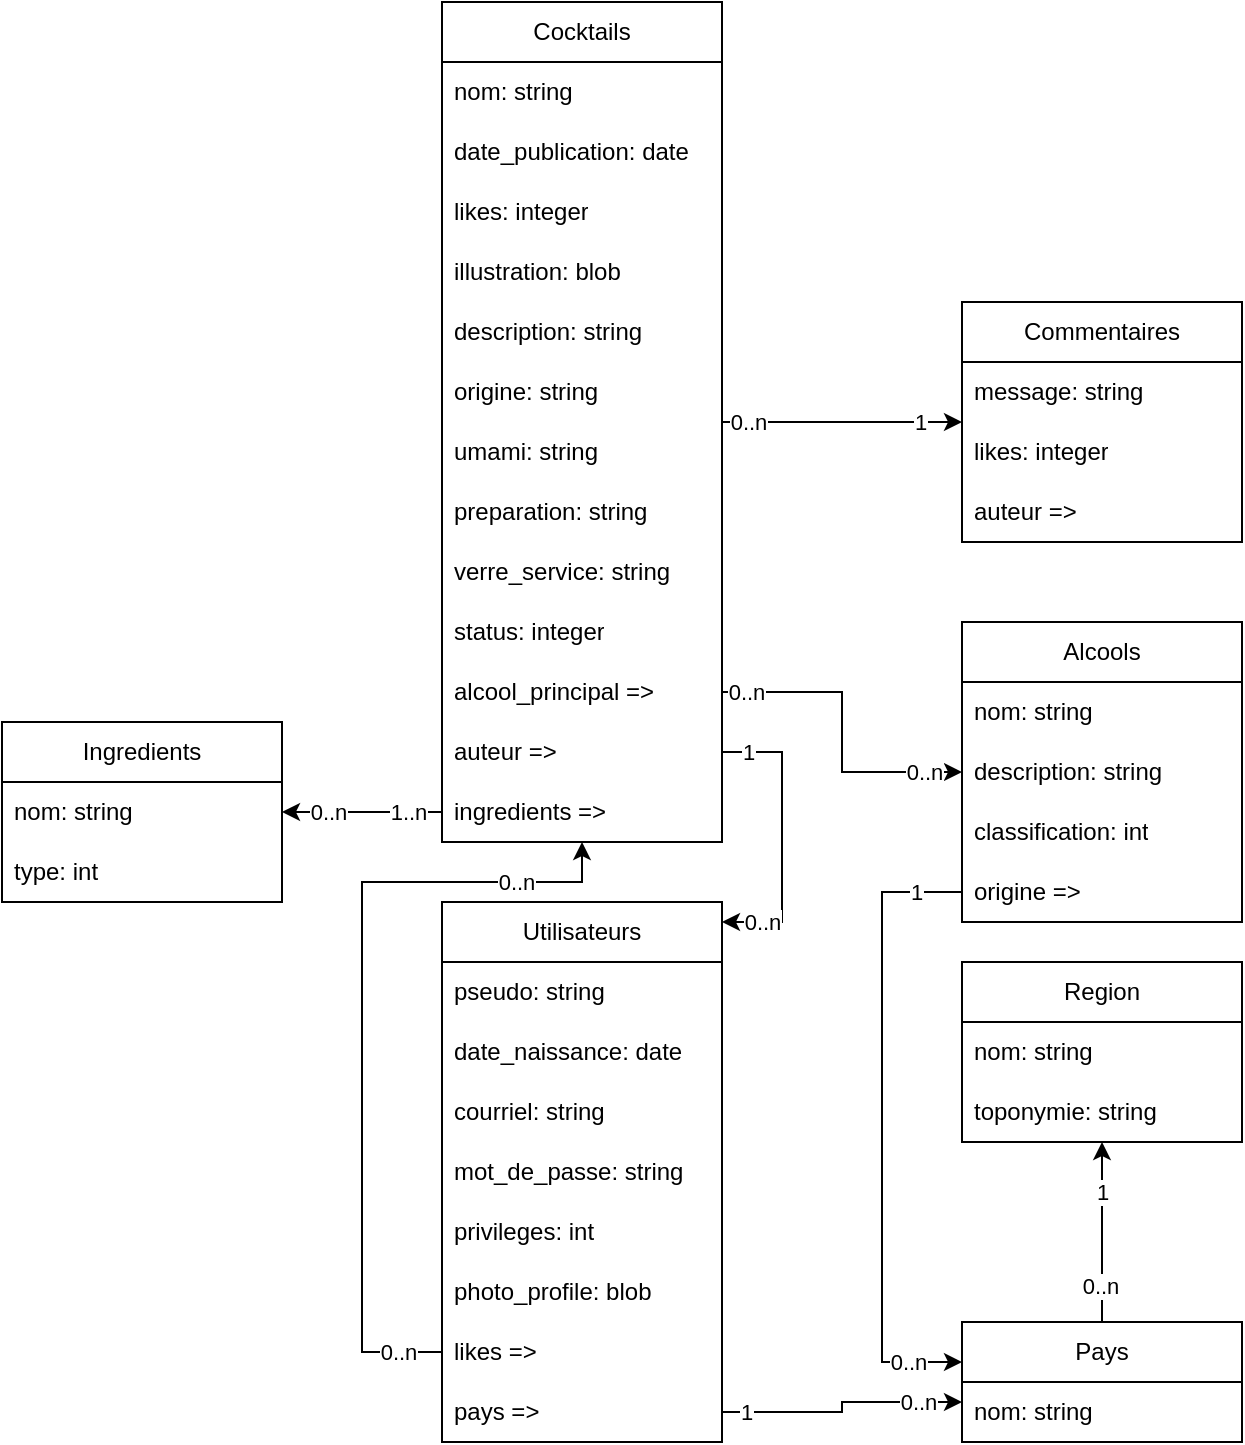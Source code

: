 <mxfile version="23.1.8" type="device">
  <diagram name="Page-1" id="0RjzO_vX5Hmuwzk0iwXM">
    <mxGraphModel dx="1562" dy="865" grid="1" gridSize="10" guides="1" tooltips="1" connect="1" arrows="1" fold="1" page="1" pageScale="1" pageWidth="620" pageHeight="720" math="0" shadow="0">
      <root>
        <mxCell id="0" />
        <mxCell id="1" parent="0" />
        <mxCell id="NcCKYLdqtOQ77jZNN_l9-61" style="edgeStyle=orthogonalEdgeStyle;rounded=0;orthogonalLoop=1;jettySize=auto;html=1;" parent="1" source="NcCKYLdqtOQ77jZNN_l9-9" target="NcCKYLdqtOQ77jZNN_l9-18" edge="1">
          <mxGeometry relative="1" as="geometry" />
        </mxCell>
        <mxCell id="NaeJS93ZZUOXWNgeZACe-12" value="0..n" style="edgeLabel;html=1;align=center;verticalAlign=middle;resizable=0;points=[];" parent="NcCKYLdqtOQ77jZNN_l9-61" vertex="1" connectable="0">
          <mxGeometry x="-0.796" relative="1" as="geometry">
            <mxPoint x="1" as="offset" />
          </mxGeometry>
        </mxCell>
        <mxCell id="NaeJS93ZZUOXWNgeZACe-13" value="1" style="edgeLabel;html=1;align=center;verticalAlign=middle;resizable=0;points=[];" parent="NcCKYLdqtOQ77jZNN_l9-61" vertex="1" connectable="0">
          <mxGeometry x="0.652" relative="1" as="geometry">
            <mxPoint as="offset" />
          </mxGeometry>
        </mxCell>
        <mxCell id="NcCKYLdqtOQ77jZNN_l9-9" value="Cocktails" style="swimlane;fontStyle=0;childLayout=stackLayout;horizontal=1;startSize=30;horizontalStack=0;resizeParent=1;resizeParentMax=0;resizeLast=0;collapsible=1;marginBottom=0;whiteSpace=wrap;html=1;" parent="1" vertex="1">
          <mxGeometry x="220" width="140" height="420" as="geometry" />
        </mxCell>
        <mxCell id="NcCKYLdqtOQ77jZNN_l9-10" value="nom: string" style="text;strokeColor=none;fillColor=none;align=left;verticalAlign=middle;spacingLeft=4;spacingRight=4;overflow=hidden;points=[[0,0.5],[1,0.5]];portConstraint=eastwest;rotatable=0;whiteSpace=wrap;html=1;" parent="NcCKYLdqtOQ77jZNN_l9-9" vertex="1">
          <mxGeometry y="30" width="140" height="30" as="geometry" />
        </mxCell>
        <mxCell id="NcCKYLdqtOQ77jZNN_l9-54" value="date_publication: date" style="text;strokeColor=none;fillColor=none;align=left;verticalAlign=middle;spacingLeft=4;spacingRight=4;overflow=hidden;points=[[0,0.5],[1,0.5]];portConstraint=eastwest;rotatable=0;whiteSpace=wrap;html=1;" parent="NcCKYLdqtOQ77jZNN_l9-9" vertex="1">
          <mxGeometry y="60" width="140" height="30" as="geometry" />
        </mxCell>
        <mxCell id="NcCKYLdqtOQ77jZNN_l9-55" value="likes: integer" style="text;strokeColor=none;fillColor=none;align=left;verticalAlign=middle;spacingLeft=4;spacingRight=4;overflow=hidden;points=[[0,0.5],[1,0.5]];portConstraint=eastwest;rotatable=0;whiteSpace=wrap;html=1;" parent="NcCKYLdqtOQ77jZNN_l9-9" vertex="1">
          <mxGeometry y="90" width="140" height="30" as="geometry" />
        </mxCell>
        <mxCell id="NcCKYLdqtOQ77jZNN_l9-56" value="illustration: blob" style="text;strokeColor=none;fillColor=none;align=left;verticalAlign=middle;spacingLeft=4;spacingRight=4;overflow=hidden;points=[[0,0.5],[1,0.5]];portConstraint=eastwest;rotatable=0;whiteSpace=wrap;html=1;" parent="NcCKYLdqtOQ77jZNN_l9-9" vertex="1">
          <mxGeometry y="120" width="140" height="30" as="geometry" />
        </mxCell>
        <mxCell id="NcCKYLdqtOQ77jZNN_l9-11" value="description: string" style="text;strokeColor=none;fillColor=none;align=left;verticalAlign=middle;spacingLeft=4;spacingRight=4;overflow=hidden;points=[[0,0.5],[1,0.5]];portConstraint=eastwest;rotatable=0;whiteSpace=wrap;html=1;" parent="NcCKYLdqtOQ77jZNN_l9-9" vertex="1">
          <mxGeometry y="150" width="140" height="30" as="geometry" />
        </mxCell>
        <mxCell id="NcCKYLdqtOQ77jZNN_l9-12" value="origine: string" style="text;strokeColor=none;fillColor=none;align=left;verticalAlign=middle;spacingLeft=4;spacingRight=4;overflow=hidden;points=[[0,0.5],[1,0.5]];portConstraint=eastwest;rotatable=0;whiteSpace=wrap;html=1;" parent="NcCKYLdqtOQ77jZNN_l9-9" vertex="1">
          <mxGeometry y="180" width="140" height="30" as="geometry" />
        </mxCell>
        <mxCell id="NcCKYLdqtOQ77jZNN_l9-13" value="umami: string" style="text;strokeColor=none;fillColor=none;align=left;verticalAlign=middle;spacingLeft=4;spacingRight=4;overflow=hidden;points=[[0,0.5],[1,0.5]];portConstraint=eastwest;rotatable=0;whiteSpace=wrap;html=1;" parent="NcCKYLdqtOQ77jZNN_l9-9" vertex="1">
          <mxGeometry y="210" width="140" height="30" as="geometry" />
        </mxCell>
        <mxCell id="NcCKYLdqtOQ77jZNN_l9-15" value="preparation: string" style="text;strokeColor=none;fillColor=none;align=left;verticalAlign=middle;spacingLeft=4;spacingRight=4;overflow=hidden;points=[[0,0.5],[1,0.5]];portConstraint=eastwest;rotatable=0;whiteSpace=wrap;html=1;" parent="NcCKYLdqtOQ77jZNN_l9-9" vertex="1">
          <mxGeometry y="240" width="140" height="30" as="geometry" />
        </mxCell>
        <mxCell id="NcCKYLdqtOQ77jZNN_l9-16" value="verre_service: string" style="text;strokeColor=none;fillColor=none;align=left;verticalAlign=middle;spacingLeft=4;spacingRight=4;overflow=hidden;points=[[0,0.5],[1,0.5]];portConstraint=eastwest;rotatable=0;whiteSpace=wrap;html=1;" parent="NcCKYLdqtOQ77jZNN_l9-9" vertex="1">
          <mxGeometry y="270" width="140" height="30" as="geometry" />
        </mxCell>
        <mxCell id="NcCKYLdqtOQ77jZNN_l9-17" value="status: integer" style="text;strokeColor=none;fillColor=none;align=left;verticalAlign=middle;spacingLeft=4;spacingRight=4;overflow=hidden;points=[[0,0.5],[1,0.5]];portConstraint=eastwest;rotatable=0;whiteSpace=wrap;html=1;" parent="NcCKYLdqtOQ77jZNN_l9-9" vertex="1">
          <mxGeometry y="300" width="140" height="30" as="geometry" />
        </mxCell>
        <mxCell id="NcCKYLdqtOQ77jZNN_l9-14" value="alcool_principal =&amp;gt;" style="text;strokeColor=none;fillColor=none;align=left;verticalAlign=middle;spacingLeft=4;spacingRight=4;overflow=hidden;points=[[0,0.5],[1,0.5]];portConstraint=eastwest;rotatable=0;whiteSpace=wrap;html=1;" parent="NcCKYLdqtOQ77jZNN_l9-9" vertex="1">
          <mxGeometry y="330" width="140" height="30" as="geometry" />
        </mxCell>
        <mxCell id="NcCKYLdqtOQ77jZNN_l9-57" value="auteur =&amp;gt;" style="text;strokeColor=none;fillColor=none;align=left;verticalAlign=middle;spacingLeft=4;spacingRight=4;overflow=hidden;points=[[0,0.5],[1,0.5]];portConstraint=eastwest;rotatable=0;whiteSpace=wrap;html=1;" parent="NcCKYLdqtOQ77jZNN_l9-9" vertex="1">
          <mxGeometry y="360" width="140" height="30" as="geometry" />
        </mxCell>
        <mxCell id="NaeJS93ZZUOXWNgeZACe-1" value="ingredients =&amp;gt;" style="text;strokeColor=none;fillColor=none;align=left;verticalAlign=middle;spacingLeft=4;spacingRight=4;overflow=hidden;points=[[0,0.5],[1,0.5]];portConstraint=eastwest;rotatable=0;whiteSpace=wrap;html=1;" parent="NcCKYLdqtOQ77jZNN_l9-9" vertex="1">
          <mxGeometry y="390" width="140" height="30" as="geometry" />
        </mxCell>
        <mxCell id="NcCKYLdqtOQ77jZNN_l9-18" value="Commentaires" style="swimlane;fontStyle=0;childLayout=stackLayout;horizontal=1;startSize=30;horizontalStack=0;resizeParent=1;resizeParentMax=0;resizeLast=0;collapsible=1;marginBottom=0;whiteSpace=wrap;html=1;" parent="1" vertex="1">
          <mxGeometry x="480" y="150" width="140" height="120" as="geometry" />
        </mxCell>
        <mxCell id="NcCKYLdqtOQ77jZNN_l9-19" value="message: string" style="text;strokeColor=none;fillColor=none;align=left;verticalAlign=middle;spacingLeft=4;spacingRight=4;overflow=hidden;points=[[0,0.5],[1,0.5]];portConstraint=eastwest;rotatable=0;whiteSpace=wrap;html=1;" parent="NcCKYLdqtOQ77jZNN_l9-18" vertex="1">
          <mxGeometry y="30" width="140" height="30" as="geometry" />
        </mxCell>
        <mxCell id="NcCKYLdqtOQ77jZNN_l9-21" value="likes: integer" style="text;strokeColor=none;fillColor=none;align=left;verticalAlign=middle;spacingLeft=4;spacingRight=4;overflow=hidden;points=[[0,0.5],[1,0.5]];portConstraint=eastwest;rotatable=0;whiteSpace=wrap;html=1;" parent="NcCKYLdqtOQ77jZNN_l9-18" vertex="1">
          <mxGeometry y="60" width="140" height="30" as="geometry" />
        </mxCell>
        <mxCell id="NcCKYLdqtOQ77jZNN_l9-20" value="auteur =&amp;gt;" style="text;strokeColor=none;fillColor=none;align=left;verticalAlign=middle;spacingLeft=4;spacingRight=4;overflow=hidden;points=[[0,0.5],[1,0.5]];portConstraint=eastwest;rotatable=0;whiteSpace=wrap;html=1;" parent="NcCKYLdqtOQ77jZNN_l9-18" vertex="1">
          <mxGeometry y="90" width="140" height="30" as="geometry" />
        </mxCell>
        <mxCell id="NcCKYLdqtOQ77jZNN_l9-23" value="Utilisateurs" style="swimlane;fontStyle=0;childLayout=stackLayout;horizontal=1;startSize=30;horizontalStack=0;resizeParent=1;resizeParentMax=0;resizeLast=0;collapsible=1;marginBottom=0;whiteSpace=wrap;html=1;" parent="1" vertex="1">
          <mxGeometry x="220" y="450" width="140" height="270" as="geometry" />
        </mxCell>
        <mxCell id="NcCKYLdqtOQ77jZNN_l9-24" value="pseudo: string" style="text;strokeColor=none;fillColor=none;align=left;verticalAlign=middle;spacingLeft=4;spacingRight=4;overflow=hidden;points=[[0,0.5],[1,0.5]];portConstraint=eastwest;rotatable=0;whiteSpace=wrap;html=1;" parent="NcCKYLdqtOQ77jZNN_l9-23" vertex="1">
          <mxGeometry y="30" width="140" height="30" as="geometry" />
        </mxCell>
        <mxCell id="NcCKYLdqtOQ77jZNN_l9-26" value="date_naissance: date" style="text;strokeColor=none;fillColor=none;align=left;verticalAlign=middle;spacingLeft=4;spacingRight=4;overflow=hidden;points=[[0,0.5],[1,0.5]];portConstraint=eastwest;rotatable=0;whiteSpace=wrap;html=1;" parent="NcCKYLdqtOQ77jZNN_l9-23" vertex="1">
          <mxGeometry y="60" width="140" height="30" as="geometry" />
        </mxCell>
        <mxCell id="NcCKYLdqtOQ77jZNN_l9-28" value="courriel: string" style="text;strokeColor=none;fillColor=none;align=left;verticalAlign=middle;spacingLeft=4;spacingRight=4;overflow=hidden;points=[[0,0.5],[1,0.5]];portConstraint=eastwest;rotatable=0;whiteSpace=wrap;html=1;" parent="NcCKYLdqtOQ77jZNN_l9-23" vertex="1">
          <mxGeometry y="90" width="140" height="30" as="geometry" />
        </mxCell>
        <mxCell id="NcCKYLdqtOQ77jZNN_l9-30" value="mot_de_passe: string" style="text;strokeColor=none;fillColor=none;align=left;verticalAlign=middle;spacingLeft=4;spacingRight=4;overflow=hidden;points=[[0,0.5],[1,0.5]];portConstraint=eastwest;rotatable=0;whiteSpace=wrap;html=1;" parent="NcCKYLdqtOQ77jZNN_l9-23" vertex="1">
          <mxGeometry y="120" width="140" height="30" as="geometry" />
        </mxCell>
        <mxCell id="NcCKYLdqtOQ77jZNN_l9-62" value="privileges: int" style="text;strokeColor=none;fillColor=none;align=left;verticalAlign=middle;spacingLeft=4;spacingRight=4;overflow=hidden;points=[[0,0.5],[1,0.5]];portConstraint=eastwest;rotatable=0;whiteSpace=wrap;html=1;" parent="NcCKYLdqtOQ77jZNN_l9-23" vertex="1">
          <mxGeometry y="150" width="140" height="30" as="geometry" />
        </mxCell>
        <mxCell id="MxrSyHOzD8Zu3LCX7Q7L-2" value="photo_profile: blob" style="text;strokeColor=none;fillColor=none;align=left;verticalAlign=middle;spacingLeft=4;spacingRight=4;overflow=hidden;points=[[0,0.5],[1,0.5]];portConstraint=eastwest;rotatable=0;whiteSpace=wrap;html=1;" vertex="1" parent="NcCKYLdqtOQ77jZNN_l9-23">
          <mxGeometry y="180" width="140" height="30" as="geometry" />
        </mxCell>
        <mxCell id="MxrSyHOzD8Zu3LCX7Q7L-1" value="likes =&amp;gt;" style="text;strokeColor=none;fillColor=none;align=left;verticalAlign=middle;spacingLeft=4;spacingRight=4;overflow=hidden;points=[[0,0.5],[1,0.5]];portConstraint=eastwest;rotatable=0;whiteSpace=wrap;html=1;" vertex="1" parent="NcCKYLdqtOQ77jZNN_l9-23">
          <mxGeometry y="210" width="140" height="30" as="geometry" />
        </mxCell>
        <mxCell id="NcCKYLdqtOQ77jZNN_l9-29" value="pays =&amp;gt;" style="text;strokeColor=none;fillColor=none;align=left;verticalAlign=middle;spacingLeft=4;spacingRight=4;overflow=hidden;points=[[0,0.5],[1,0.5]];portConstraint=eastwest;rotatable=0;whiteSpace=wrap;html=1;" parent="NcCKYLdqtOQ77jZNN_l9-23" vertex="1">
          <mxGeometry y="240" width="140" height="30" as="geometry" />
        </mxCell>
        <mxCell id="NcCKYLdqtOQ77jZNN_l9-52" style="edgeStyle=orthogonalEdgeStyle;rounded=0;orthogonalLoop=1;jettySize=auto;html=1;noEdgeStyle=1;" parent="1" source="NcCKYLdqtOQ77jZNN_l9-31" target="NcCKYLdqtOQ77jZNN_l9-35" edge="1">
          <mxGeometry relative="1" as="geometry" />
        </mxCell>
        <mxCell id="NaeJS93ZZUOXWNgeZACe-20" value="0..n" style="edgeLabel;html=1;align=center;verticalAlign=middle;resizable=0;points=[];" parent="NcCKYLdqtOQ77jZNN_l9-52" vertex="1" connectable="0">
          <mxGeometry x="-0.594" y="1" relative="1" as="geometry">
            <mxPoint as="offset" />
          </mxGeometry>
        </mxCell>
        <mxCell id="NaeJS93ZZUOXWNgeZACe-21" value="1" style="edgeLabel;html=1;align=center;verticalAlign=middle;resizable=0;points=[];" parent="NcCKYLdqtOQ77jZNN_l9-52" vertex="1" connectable="0">
          <mxGeometry x="0.463" y="-1" relative="1" as="geometry">
            <mxPoint x="-1" y="1" as="offset" />
          </mxGeometry>
        </mxCell>
        <mxCell id="NcCKYLdqtOQ77jZNN_l9-31" value="Pays" style="swimlane;fontStyle=0;childLayout=stackLayout;horizontal=1;startSize=30;horizontalStack=0;resizeParent=1;resizeParentMax=0;resizeLast=0;collapsible=1;marginBottom=0;whiteSpace=wrap;html=1;" parent="1" vertex="1">
          <mxGeometry x="480" y="660" width="140" height="60" as="geometry" />
        </mxCell>
        <mxCell id="NcCKYLdqtOQ77jZNN_l9-32" value="nom: string" style="text;strokeColor=none;fillColor=none;align=left;verticalAlign=middle;spacingLeft=4;spacingRight=4;overflow=hidden;points=[[0,0.5],[1,0.5]];portConstraint=eastwest;rotatable=0;whiteSpace=wrap;html=1;" parent="NcCKYLdqtOQ77jZNN_l9-31" vertex="1">
          <mxGeometry y="30" width="140" height="30" as="geometry" />
        </mxCell>
        <mxCell id="NcCKYLdqtOQ77jZNN_l9-35" value="Region" style="swimlane;fontStyle=0;childLayout=stackLayout;horizontal=1;startSize=30;horizontalStack=0;resizeParent=1;resizeParentMax=0;resizeLast=0;collapsible=1;marginBottom=0;whiteSpace=wrap;html=1;" parent="1" vertex="1">
          <mxGeometry x="480" y="480" width="140" height="90" as="geometry" />
        </mxCell>
        <mxCell id="NcCKYLdqtOQ77jZNN_l9-36" value="nom: string" style="text;strokeColor=none;fillColor=none;align=left;verticalAlign=middle;spacingLeft=4;spacingRight=4;overflow=hidden;points=[[0,0.5],[1,0.5]];portConstraint=eastwest;rotatable=0;whiteSpace=wrap;html=1;" parent="NcCKYLdqtOQ77jZNN_l9-35" vertex="1">
          <mxGeometry y="30" width="140" height="30" as="geometry" />
        </mxCell>
        <mxCell id="NcCKYLdqtOQ77jZNN_l9-37" value="toponymie: string" style="text;strokeColor=none;fillColor=none;align=left;verticalAlign=middle;spacingLeft=4;spacingRight=4;overflow=hidden;points=[[0,0.5],[1,0.5]];portConstraint=eastwest;rotatable=0;whiteSpace=wrap;html=1;" parent="NcCKYLdqtOQ77jZNN_l9-35" vertex="1">
          <mxGeometry y="60" width="140" height="30" as="geometry" />
        </mxCell>
        <mxCell id="NcCKYLdqtOQ77jZNN_l9-39" value="Alcools" style="swimlane;fontStyle=0;childLayout=stackLayout;horizontal=1;startSize=30;horizontalStack=0;resizeParent=1;resizeParentMax=0;resizeLast=0;collapsible=1;marginBottom=0;whiteSpace=wrap;html=1;" parent="1" vertex="1">
          <mxGeometry x="480" y="310" width="140" height="150" as="geometry" />
        </mxCell>
        <mxCell id="NcCKYLdqtOQ77jZNN_l9-40" value="nom: string" style="text;strokeColor=none;fillColor=none;align=left;verticalAlign=middle;spacingLeft=4;spacingRight=4;overflow=hidden;points=[[0,0.5],[1,0.5]];portConstraint=eastwest;rotatable=0;whiteSpace=wrap;html=1;" parent="NcCKYLdqtOQ77jZNN_l9-39" vertex="1">
          <mxGeometry y="30" width="140" height="30" as="geometry" />
        </mxCell>
        <mxCell id="NcCKYLdqtOQ77jZNN_l9-43" value="description: string" style="text;strokeColor=none;fillColor=none;align=left;verticalAlign=middle;spacingLeft=4;spacingRight=4;overflow=hidden;points=[[0,0.5],[1,0.5]];portConstraint=eastwest;rotatable=0;whiteSpace=wrap;html=1;" parent="NcCKYLdqtOQ77jZNN_l9-39" vertex="1">
          <mxGeometry y="60" width="140" height="30" as="geometry" />
        </mxCell>
        <mxCell id="NcCKYLdqtOQ77jZNN_l9-44" value="classification: int" style="text;strokeColor=none;fillColor=none;align=left;verticalAlign=middle;spacingLeft=4;spacingRight=4;overflow=hidden;points=[[0,0.5],[1,0.5]];portConstraint=eastwest;rotatable=0;whiteSpace=wrap;html=1;" parent="NcCKYLdqtOQ77jZNN_l9-39" vertex="1">
          <mxGeometry y="90" width="140" height="30" as="geometry" />
        </mxCell>
        <mxCell id="4blfwGCRyrbkTSb_o58b-1" value="origine =&amp;gt;" style="text;strokeColor=none;fillColor=none;align=left;verticalAlign=middle;spacingLeft=4;spacingRight=4;overflow=hidden;points=[[0,0.5],[1,0.5]];portConstraint=eastwest;rotatable=0;whiteSpace=wrap;html=1;" parent="NcCKYLdqtOQ77jZNN_l9-39" vertex="1">
          <mxGeometry y="120" width="140" height="30" as="geometry" />
        </mxCell>
        <mxCell id="NcCKYLdqtOQ77jZNN_l9-51" style="edgeStyle=orthogonalEdgeStyle;rounded=0;orthogonalLoop=1;jettySize=auto;html=1;" parent="1" source="NcCKYLdqtOQ77jZNN_l9-29" target="NcCKYLdqtOQ77jZNN_l9-31" edge="1">
          <mxGeometry relative="1" as="geometry">
            <Array as="points">
              <mxPoint x="420" y="705" />
              <mxPoint x="420" y="700" />
            </Array>
          </mxGeometry>
        </mxCell>
        <mxCell id="NaeJS93ZZUOXWNgeZACe-18" value="1" style="edgeLabel;html=1;align=center;verticalAlign=middle;resizable=0;points=[];" parent="NcCKYLdqtOQ77jZNN_l9-51" vertex="1" connectable="0">
          <mxGeometry x="-0.804" relative="1" as="geometry">
            <mxPoint as="offset" />
          </mxGeometry>
        </mxCell>
        <mxCell id="NaeJS93ZZUOXWNgeZACe-19" value="0..n" style="edgeLabel;html=1;align=center;verticalAlign=middle;resizable=0;points=[];" parent="NcCKYLdqtOQ77jZNN_l9-51" vertex="1" connectable="0">
          <mxGeometry x="0.644" relative="1" as="geometry">
            <mxPoint as="offset" />
          </mxGeometry>
        </mxCell>
        <mxCell id="NcCKYLdqtOQ77jZNN_l9-59" style="edgeStyle=orthogonalEdgeStyle;rounded=0;orthogonalLoop=1;jettySize=auto;html=1;" parent="1" source="NcCKYLdqtOQ77jZNN_l9-14" target="NcCKYLdqtOQ77jZNN_l9-39" edge="1">
          <mxGeometry relative="1" as="geometry" />
        </mxCell>
        <mxCell id="NaeJS93ZZUOXWNgeZACe-14" value="0..n" style="edgeLabel;html=1;align=center;verticalAlign=middle;resizable=0;points=[];" parent="NcCKYLdqtOQ77jZNN_l9-59" vertex="1" connectable="0">
          <mxGeometry x="-0.856" relative="1" as="geometry">
            <mxPoint as="offset" />
          </mxGeometry>
        </mxCell>
        <mxCell id="NaeJS93ZZUOXWNgeZACe-15" value="0..n" style="edgeLabel;html=1;align=center;verticalAlign=middle;resizable=0;points=[];" parent="NcCKYLdqtOQ77jZNN_l9-59" vertex="1" connectable="0">
          <mxGeometry x="0.756" relative="1" as="geometry">
            <mxPoint as="offset" />
          </mxGeometry>
        </mxCell>
        <mxCell id="4blfwGCRyrbkTSb_o58b-2" style="edgeStyle=orthogonalEdgeStyle;rounded=0;orthogonalLoop=1;jettySize=auto;html=1;" parent="1" source="4blfwGCRyrbkTSb_o58b-1" target="NcCKYLdqtOQ77jZNN_l9-31" edge="1">
          <mxGeometry relative="1" as="geometry">
            <Array as="points">
              <mxPoint x="440" y="445" />
              <mxPoint x="440" y="680" />
            </Array>
          </mxGeometry>
        </mxCell>
        <mxCell id="NaeJS93ZZUOXWNgeZACe-22" value="1" style="edgeLabel;html=1;align=center;verticalAlign=middle;resizable=0;points=[];" parent="4blfwGCRyrbkTSb_o58b-2" vertex="1" connectable="0">
          <mxGeometry x="-0.854" relative="1" as="geometry">
            <mxPoint as="offset" />
          </mxGeometry>
        </mxCell>
        <mxCell id="NaeJS93ZZUOXWNgeZACe-23" value="0..n" style="edgeLabel;html=1;align=center;verticalAlign=middle;resizable=0;points=[];" parent="4blfwGCRyrbkTSb_o58b-2" vertex="1" connectable="0">
          <mxGeometry x="0.829" y="-1" relative="1" as="geometry">
            <mxPoint y="-1" as="offset" />
          </mxGeometry>
        </mxCell>
        <mxCell id="NaeJS93ZZUOXWNgeZACe-2" style="edgeStyle=orthogonalEdgeStyle;rounded=0;orthogonalLoop=1;jettySize=auto;html=1;" parent="1" source="NcCKYLdqtOQ77jZNN_l9-57" target="NcCKYLdqtOQ77jZNN_l9-23" edge="1">
          <mxGeometry relative="1" as="geometry">
            <Array as="points">
              <mxPoint x="390" y="375" />
              <mxPoint x="390" y="460" />
            </Array>
          </mxGeometry>
        </mxCell>
        <mxCell id="NaeJS93ZZUOXWNgeZACe-16" value="1" style="edgeLabel;html=1;align=center;verticalAlign=middle;resizable=0;points=[];" parent="NaeJS93ZZUOXWNgeZACe-2" vertex="1" connectable="0">
          <mxGeometry x="-0.831" relative="1" as="geometry">
            <mxPoint as="offset" />
          </mxGeometry>
        </mxCell>
        <mxCell id="NaeJS93ZZUOXWNgeZACe-17" value="0..n" style="edgeLabel;html=1;align=center;verticalAlign=middle;resizable=0;points=[];" parent="NaeJS93ZZUOXWNgeZACe-2" vertex="1" connectable="0">
          <mxGeometry x="0.727" relative="1" as="geometry">
            <mxPoint as="offset" />
          </mxGeometry>
        </mxCell>
        <mxCell id="NaeJS93ZZUOXWNgeZACe-4" value="Ingredients" style="swimlane;fontStyle=0;childLayout=stackLayout;horizontal=1;startSize=30;horizontalStack=0;resizeParent=1;resizeParentMax=0;resizeLast=0;collapsible=1;marginBottom=0;whiteSpace=wrap;html=1;" parent="1" vertex="1">
          <mxGeometry y="360" width="140" height="90" as="geometry" />
        </mxCell>
        <mxCell id="NaeJS93ZZUOXWNgeZACe-5" value="nom: string" style="text;strokeColor=none;fillColor=none;align=left;verticalAlign=middle;spacingLeft=4;spacingRight=4;overflow=hidden;points=[[0,0.5],[1,0.5]];portConstraint=eastwest;rotatable=0;whiteSpace=wrap;html=1;" parent="NaeJS93ZZUOXWNgeZACe-4" vertex="1">
          <mxGeometry y="30" width="140" height="30" as="geometry" />
        </mxCell>
        <mxCell id="NaeJS93ZZUOXWNgeZACe-6" value="type: int" style="text;strokeColor=none;fillColor=none;align=left;verticalAlign=middle;spacingLeft=4;spacingRight=4;overflow=hidden;points=[[0,0.5],[1,0.5]];portConstraint=eastwest;rotatable=0;whiteSpace=wrap;html=1;" parent="NaeJS93ZZUOXWNgeZACe-4" vertex="1">
          <mxGeometry y="60" width="140" height="30" as="geometry" />
        </mxCell>
        <mxCell id="NaeJS93ZZUOXWNgeZACe-8" style="edgeStyle=orthogonalEdgeStyle;rounded=0;orthogonalLoop=1;jettySize=auto;html=1;" parent="1" source="NaeJS93ZZUOXWNgeZACe-1" target="NaeJS93ZZUOXWNgeZACe-4" edge="1">
          <mxGeometry relative="1" as="geometry" />
        </mxCell>
        <mxCell id="NaeJS93ZZUOXWNgeZACe-10" value="1..n" style="edgeLabel;html=1;align=center;verticalAlign=middle;resizable=0;points=[];" parent="NaeJS93ZZUOXWNgeZACe-8" vertex="1" connectable="0">
          <mxGeometry x="-0.633" y="-1" relative="1" as="geometry">
            <mxPoint x="-3" y="1" as="offset" />
          </mxGeometry>
        </mxCell>
        <mxCell id="NaeJS93ZZUOXWNgeZACe-11" value="0..n" style="edgeLabel;html=1;align=center;verticalAlign=middle;resizable=0;points=[];" parent="NaeJS93ZZUOXWNgeZACe-8" vertex="1" connectable="0">
          <mxGeometry x="0.438" relative="1" as="geometry">
            <mxPoint as="offset" />
          </mxGeometry>
        </mxCell>
        <mxCell id="MxrSyHOzD8Zu3LCX7Q7L-3" style="edgeStyle=orthogonalEdgeStyle;rounded=0;orthogonalLoop=1;jettySize=auto;html=1;" edge="1" parent="1" source="MxrSyHOzD8Zu3LCX7Q7L-1" target="NcCKYLdqtOQ77jZNN_l9-9">
          <mxGeometry relative="1" as="geometry">
            <Array as="points">
              <mxPoint x="180" y="675" />
              <mxPoint x="180" y="440" />
              <mxPoint x="290" y="440" />
            </Array>
          </mxGeometry>
        </mxCell>
        <mxCell id="MxrSyHOzD8Zu3LCX7Q7L-4" value="0..n" style="edgeLabel;html=1;align=center;verticalAlign=middle;resizable=0;points=[];" vertex="1" connectable="0" parent="MxrSyHOzD8Zu3LCX7Q7L-3">
          <mxGeometry x="0.735" relative="1" as="geometry">
            <mxPoint as="offset" />
          </mxGeometry>
        </mxCell>
        <mxCell id="MxrSyHOzD8Zu3LCX7Q7L-5" value="0..n" style="edgeLabel;html=1;align=center;verticalAlign=middle;resizable=0;points=[];" vertex="1" connectable="0" parent="MxrSyHOzD8Zu3LCX7Q7L-3">
          <mxGeometry x="-0.884" y="-1" relative="1" as="geometry">
            <mxPoint x="1" y="1" as="offset" />
          </mxGeometry>
        </mxCell>
      </root>
    </mxGraphModel>
  </diagram>
</mxfile>

